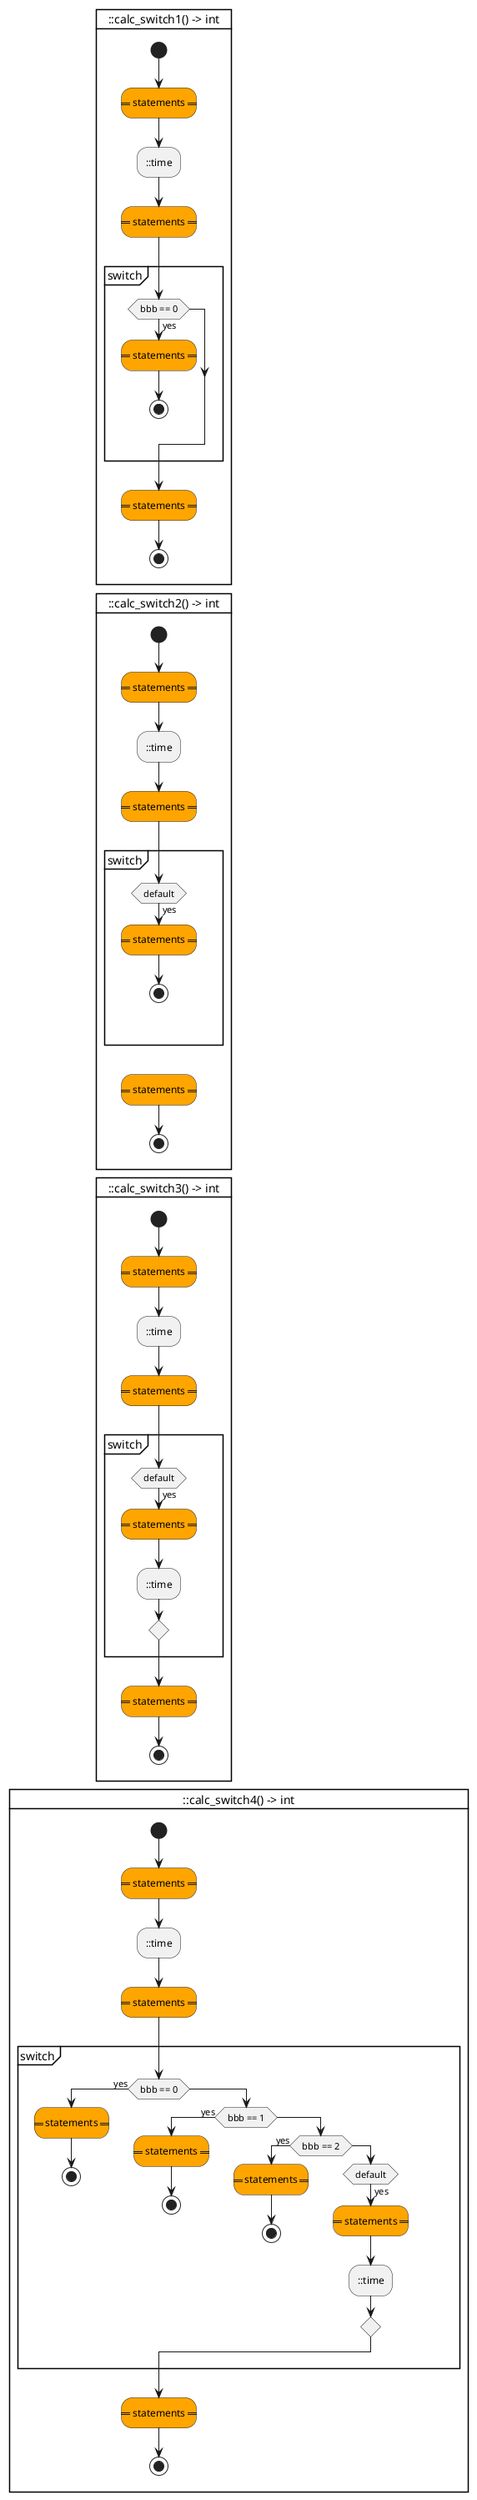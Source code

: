 @startuml

card "::calc_switch1() -> int" {
    start
    #orange:== statements ==;
    :::time;
    #orange:== statements ==;

partition "switch" {
    ' case: 0 fallthrough: False
    if ( bbb == 0 ) then (yes)
        #orange:== statements ==;
        stop
    else
    endif
}
    #orange:== statements ==;
    stop
}

card "::calc_switch2() -> int" {
    start
    #orange:== statements ==;
    :::time;
    #orange:== statements ==;

partition "switch" {
    ' case: None fallthrough: False
    if ( default ) then (yes)
        #orange:== statements ==;
        stop
    else
        -[hidden]->
    endif
}
    #orange:== statements ==;
    stop
}

card "::calc_switch3() -> int" {
    start
    #orange:== statements ==;
    :::time;
    #orange:== statements ==;

partition "switch" {
    ' case: None fallthrough: True
    if ( default ) then (yes)
        #orange:== statements ==;
        :::time;
    else
        -[hidden]->
    endif
}
    #orange:== statements ==;
    stop
}

card "::calc_switch4() -> int" {
    start
    #orange:== statements ==;
    :::time;
    #orange:== statements ==;

partition "switch" {
    ' case: 0 fallthrough: False
    if ( bbb == 0 ) then (yes)
        #orange:== statements ==;
        stop
    else
        ' case: 1 fallthrough: False
        if ( bbb == 1 ) then (yes)
            #orange:== statements ==;
            stop
        else
            ' case: 2 fallthrough: False
            if ( bbb == 2 ) then (yes)
                #orange:== statements ==;
                stop
            else
                ' case: None fallthrough: True
                if ( default ) then (yes)
                    #orange:== statements ==;
                    :::time;
                else
                    -[hidden]->
                endif
            endif
        endif
    endif
}
    #orange:== statements ==;
    stop
}


@enduml
